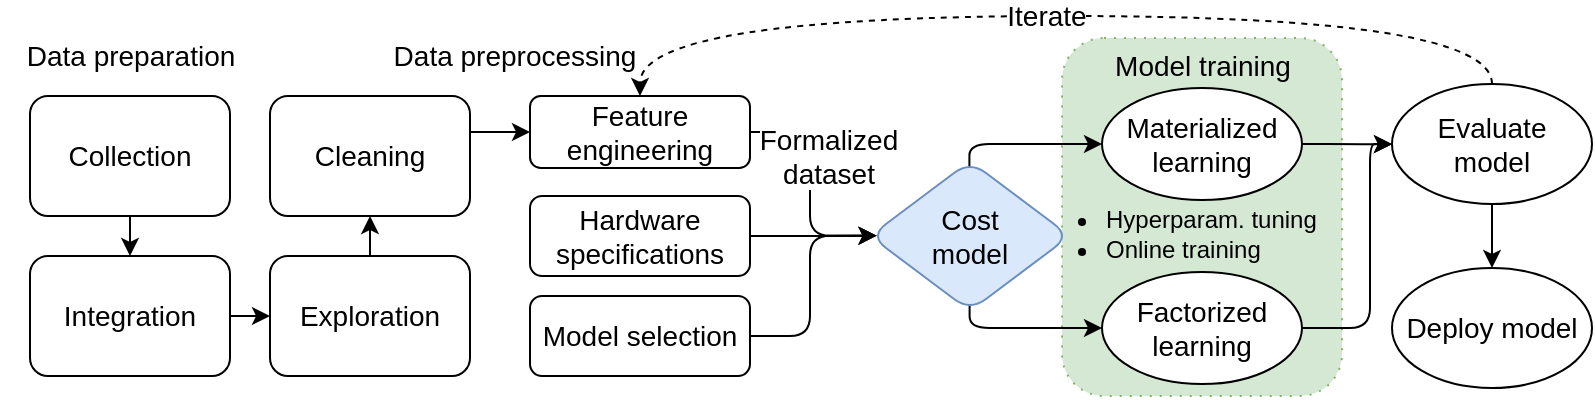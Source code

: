 <mxfile>
    <diagram id="1Iw5H5zncnqYSbrTsxRB" name="Page-1">
        <mxGraphModel dx="300" dy="622" grid="1" gridSize="10" guides="1" tooltips="1" connect="1" arrows="1" fold="1" page="1" pageScale="1" pageWidth="827" pageHeight="1169" math="0" shadow="0">
            <root>
                <mxCell id="0"/>
                <mxCell id="1" parent="0"/>
                <mxCell id="PF3yWMWYn2p4N7kOVZgF-33" value="" style="rounded=1;whiteSpace=wrap;html=1;fontSize=14;dashed=1;dashPattern=1 4;fillColor=#d5e8d4;strokeColor=#82b366;" parent="1" vertex="1">
                    <mxGeometry x="546" y="121" width="140" height="179" as="geometry"/>
                </mxCell>
                <mxCell id="PF3yWMWYn2p4N7kOVZgF-3" value="" style="edgeStyle=orthogonalEdgeStyle;rounded=1;orthogonalLoop=1;jettySize=auto;html=1;fontSize=14;" parent="1" source="PF3yWMWYn2p4N7kOVZgF-1" target="PF3yWMWYn2p4N7kOVZgF-2" edge="1">
                    <mxGeometry relative="1" as="geometry"/>
                </mxCell>
                <mxCell id="PF3yWMWYn2p4N7kOVZgF-1" value="Collection" style="rounded=1;whiteSpace=wrap;html=1;fontSize=14;" parent="1" vertex="1">
                    <mxGeometry x="30" y="150" width="100" height="60" as="geometry"/>
                </mxCell>
                <mxCell id="PF3yWMWYn2p4N7kOVZgF-6" value="" style="edgeStyle=orthogonalEdgeStyle;rounded=1;orthogonalLoop=1;jettySize=auto;html=1;fontSize=14;" parent="1" source="PF3yWMWYn2p4N7kOVZgF-2" target="PF3yWMWYn2p4N7kOVZgF-5" edge="1">
                    <mxGeometry relative="1" as="geometry"/>
                </mxCell>
                <mxCell id="PF3yWMWYn2p4N7kOVZgF-2" value="Integration" style="rounded=1;whiteSpace=wrap;html=1;fontSize=14;" parent="1" vertex="1">
                    <mxGeometry x="30" y="230" width="100" height="60" as="geometry"/>
                </mxCell>
                <mxCell id="PF3yWMWYn2p4N7kOVZgF-4" value="Data preparation" style="text;html=1;align=center;verticalAlign=middle;resizable=0;points=[];autosize=1;strokeColor=none;fillColor=none;rounded=1;fontSize=14;" parent="1" vertex="1">
                    <mxGeometry x="15" y="115" width="130" height="30" as="geometry"/>
                </mxCell>
                <mxCell id="PF3yWMWYn2p4N7kOVZgF-8" value="" style="edgeStyle=orthogonalEdgeStyle;rounded=1;orthogonalLoop=1;jettySize=auto;html=1;fontSize=14;" parent="1" source="PF3yWMWYn2p4N7kOVZgF-5" target="PF3yWMWYn2p4N7kOVZgF-7" edge="1">
                    <mxGeometry relative="1" as="geometry"/>
                </mxCell>
                <mxCell id="PF3yWMWYn2p4N7kOVZgF-5" value="Exploration" style="whiteSpace=wrap;html=1;rounded=1;fontSize=14;" parent="1" vertex="1">
                    <mxGeometry x="150" y="230" width="100" height="60" as="geometry"/>
                </mxCell>
                <mxCell id="PF3yWMWYn2p4N7kOVZgF-11" value="" style="edgeStyle=orthogonalEdgeStyle;rounded=1;orthogonalLoop=1;jettySize=auto;html=1;fontSize=14;entryX=0;entryY=0.5;entryDx=0;entryDy=0;" parent="1" source="PF3yWMWYn2p4N7kOVZgF-7" target="PF3yWMWYn2p4N7kOVZgF-10" edge="1">
                    <mxGeometry relative="1" as="geometry">
                        <Array as="points">
                            <mxPoint x="260" y="168"/>
                            <mxPoint x="260" y="168"/>
                        </Array>
                    </mxGeometry>
                </mxCell>
                <mxCell id="PF3yWMWYn2p4N7kOVZgF-7" value="Cleaning" style="whiteSpace=wrap;html=1;rounded=1;fontSize=14;" parent="1" vertex="1">
                    <mxGeometry x="150" y="150" width="100" height="60" as="geometry"/>
                </mxCell>
                <mxCell id="PF3yWMWYn2p4N7kOVZgF-9" value="Model training&lt;br style=&quot;font-size: 14px;&quot;&gt;" style="text;html=1;align=center;verticalAlign=middle;resizable=0;points=[];autosize=1;strokeColor=none;fillColor=none;rounded=1;fontSize=14;" parent="1" vertex="1">
                    <mxGeometry x="561" y="120" width="110" height="30" as="geometry"/>
                </mxCell>
                <mxCell id="l4MfPg7lu9z-eHBVjWGc-1" style="edgeStyle=orthogonalEdgeStyle;rounded=1;orthogonalLoop=1;jettySize=auto;html=1;entryX=0.032;entryY=0.498;entryDx=0;entryDy=0;entryPerimeter=0;fontSize=14;" parent="1" source="PF3yWMWYn2p4N7kOVZgF-10" target="PF3yWMWYn2p4N7kOVZgF-22" edge="1">
                    <mxGeometry relative="1" as="geometry"/>
                </mxCell>
                <mxCell id="l4MfPg7lu9z-eHBVjWGc-2" value="Formalized&lt;br style=&quot;font-size: 14px;&quot;&gt;dataset" style="edgeLabel;html=1;align=center;verticalAlign=middle;resizable=0;points=[];rounded=1;fontSize=14;" parent="l4MfPg7lu9z-eHBVjWGc-1" connectable="0" vertex="1">
                    <mxGeometry x="-0.503" y="2" relative="1" as="geometry">
                        <mxPoint x="10" y="14" as="offset"/>
                    </mxGeometry>
                </mxCell>
                <mxCell id="PF3yWMWYn2p4N7kOVZgF-10" value="Feature engineering" style="whiteSpace=wrap;html=1;rounded=1;fontSize=14;" parent="1" vertex="1">
                    <mxGeometry x="280" y="150" width="110" height="36" as="geometry"/>
                </mxCell>
                <mxCell id="l4MfPg7lu9z-eHBVjWGc-5" style="edgeStyle=orthogonalEdgeStyle;rounded=1;orthogonalLoop=1;jettySize=auto;html=1;entryX=0.034;entryY=0.498;entryDx=0;entryDy=0;entryPerimeter=0;fontSize=14;" parent="1" source="PF3yWMWYn2p4N7kOVZgF-12" target="PF3yWMWYn2p4N7kOVZgF-22" edge="1">
                    <mxGeometry relative="1" as="geometry"/>
                </mxCell>
                <mxCell id="PF3yWMWYn2p4N7kOVZgF-12" value="Model selection" style="whiteSpace=wrap;html=1;rounded=1;fontSize=14;" parent="1" vertex="1">
                    <mxGeometry x="280" y="250" width="110" height="40" as="geometry"/>
                </mxCell>
                <mxCell id="PF3yWMWYn2p4N7kOVZgF-30" style="edgeStyle=orthogonalEdgeStyle;rounded=1;orthogonalLoop=1;jettySize=auto;html=1;entryX=0.5;entryY=0;entryDx=0;entryDy=0;fontSize=14;endArrow=classic;endFill=1;dashed=1;curved=1;exitX=0.5;exitY=0;exitDx=0;exitDy=0;" parent="1" edge="1">
                    <mxGeometry relative="1" as="geometry">
                        <mxPoint x="761.0" y="144" as="sourcePoint"/>
                        <Array as="points">
                            <mxPoint x="761" y="110"/>
                            <mxPoint x="335" y="110"/>
                        </Array>
                        <mxPoint x="335" y="150" as="targetPoint"/>
                    </mxGeometry>
                </mxCell>
                <mxCell id="PF3yWMWYn2p4N7kOVZgF-32" value="Iterate" style="edgeLabel;html=1;align=center;verticalAlign=middle;resizable=0;points=[];fontSize=14;rounded=1;" parent="PF3yWMWYn2p4N7kOVZgF-30" connectable="0" vertex="1">
                    <mxGeometry x="0.28" y="-1" relative="1" as="geometry">
                        <mxPoint x="63" y="1" as="offset"/>
                    </mxGeometry>
                </mxCell>
                <mxCell id="PF3yWMWYn2p4N7kOVZgF-17" value="Materialized &lt;br style=&quot;font-size: 14px;&quot;&gt;learning" style="ellipse;whiteSpace=wrap;html=1;rounded=1;fontSize=14;" parent="1" vertex="1">
                    <mxGeometry x="566" y="146" width="100" height="56" as="geometry"/>
                </mxCell>
                <mxCell id="PF3yWMWYn2p4N7kOVZgF-36" style="rounded=1;orthogonalLoop=1;jettySize=auto;html=1;exitX=1;exitY=0.5;exitDx=0;exitDy=0;fontSize=14;endArrow=classic;endFill=1;edgeStyle=orthogonalEdgeStyle;entryX=0;entryY=0.5;entryDx=0;entryDy=0;" parent="1" source="PF3yWMWYn2p4N7kOVZgF-19" target="PF3yWMWYn2p4N7kOVZgF-34" edge="1">
                    <mxGeometry relative="1" as="geometry">
                        <mxPoint x="725" y="180" as="targetPoint"/>
                        <Array as="points">
                            <mxPoint x="700" y="266"/>
                            <mxPoint x="700" y="174"/>
                        </Array>
                    </mxGeometry>
                </mxCell>
                <mxCell id="PF3yWMWYn2p4N7kOVZgF-19" value="Factorized&lt;br style=&quot;font-size: 14px;&quot;&gt;learning" style="ellipse;whiteSpace=wrap;html=1;rounded=1;fontSize=14;" parent="1" vertex="1">
                    <mxGeometry x="566" y="238" width="100" height="56" as="geometry"/>
                </mxCell>
                <mxCell id="PF3yWMWYn2p4N7kOVZgF-25" style="edgeStyle=orthogonalEdgeStyle;rounded=1;orthogonalLoop=1;jettySize=auto;html=1;entryX=0;entryY=0.5;entryDx=0;entryDy=0;endArrow=classic;endFill=1;exitX=0.497;exitY=0.041;exitDx=0;exitDy=0;exitPerimeter=0;fontSize=14;" parent="1" source="PF3yWMWYn2p4N7kOVZgF-22" target="PF3yWMWYn2p4N7kOVZgF-17" edge="1">
                    <mxGeometry relative="1" as="geometry">
                        <Array as="points">
                            <mxPoint x="500" y="174"/>
                        </Array>
                    </mxGeometry>
                </mxCell>
                <mxCell id="PF3yWMWYn2p4N7kOVZgF-26" style="edgeStyle=orthogonalEdgeStyle;rounded=1;orthogonalLoop=1;jettySize=auto;html=1;endArrow=classic;endFill=1;exitX=0.498;exitY=0.96;exitDx=0;exitDy=0;entryX=0;entryY=0.5;entryDx=0;entryDy=0;exitPerimeter=0;fontSize=14;" parent="1" source="PF3yWMWYn2p4N7kOVZgF-22" target="PF3yWMWYn2p4N7kOVZgF-19" edge="1">
                    <mxGeometry relative="1" as="geometry">
                        <mxPoint x="535.2" y="260.75" as="sourcePoint"/>
                        <Array as="points">
                            <mxPoint x="500" y="266"/>
                        </Array>
                    </mxGeometry>
                </mxCell>
                <mxCell id="PF3yWMWYn2p4N7kOVZgF-22" value="Cost &lt;br&gt;model" style="rhombus;whiteSpace=wrap;html=1;rounded=1;fillColor=#dae8fc;strokeColor=#6c8ebf;fontSize=14;" parent="1" vertex="1">
                    <mxGeometry x="450" y="182.5" width="100" height="75" as="geometry"/>
                </mxCell>
                <mxCell id="PF3yWMWYn2p4N7kOVZgF-28" value="&lt;ul style=&quot;font-size: 12px;&quot;&gt;&lt;li style=&quot;&quot;&gt;Hyperparam. tuning&lt;/li&gt;&lt;li style=&quot;&quot;&gt;Online training&lt;/li&gt;&lt;/ul&gt;" style="text;html=1;align=left;verticalAlign=middle;resizable=0;points=[];autosize=1;strokeColor=none;fillColor=none;fillStyle=dots;labelBackgroundColor=none;labelBorderColor=none;rounded=1;fontSize=14;" parent="1" vertex="1">
                    <mxGeometry x="526" y="179" width="170" height="80" as="geometry"/>
                </mxCell>
                <mxCell id="PF3yWMWYn2p4N7kOVZgF-29" value="Data preprocessing" style="text;html=1;align=center;verticalAlign=middle;resizable=0;points=[];autosize=1;strokeColor=none;fillColor=none;rounded=1;fontSize=14;" parent="1" vertex="1">
                    <mxGeometry x="202" y="115" width="140" height="30" as="geometry"/>
                </mxCell>
                <mxCell id="PF3yWMWYn2p4N7kOVZgF-38" value="" style="edgeStyle=orthogonalEdgeStyle;rounded=1;orthogonalLoop=1;jettySize=auto;html=1;fontSize=14;endArrow=classic;endFill=1;" parent="1" source="PF3yWMWYn2p4N7kOVZgF-34" target="PF3yWMWYn2p4N7kOVZgF-37" edge="1">
                    <mxGeometry relative="1" as="geometry"/>
                </mxCell>
                <mxCell id="PF3yWMWYn2p4N7kOVZgF-34" value="Evaluate &lt;br&gt;model" style="ellipse;whiteSpace=wrap;html=1;fontSize=14;rounded=1;" parent="1" vertex="1">
                    <mxGeometry x="711" y="144" width="100" height="60" as="geometry"/>
                </mxCell>
                <mxCell id="PF3yWMWYn2p4N7kOVZgF-37" value="Deploy model" style="ellipse;whiteSpace=wrap;html=1;fontSize=14;rounded=1;" parent="1" vertex="1">
                    <mxGeometry x="711" y="236" width="100" height="60" as="geometry"/>
                </mxCell>
                <mxCell id="l4MfPg7lu9z-eHBVjWGc-4" style="edgeStyle=orthogonalEdgeStyle;rounded=1;orthogonalLoop=1;jettySize=auto;html=1;entryX=0.034;entryY=0.498;entryDx=0;entryDy=0;entryPerimeter=0;fontSize=14;" parent="1" source="l4MfPg7lu9z-eHBVjWGc-3" target="PF3yWMWYn2p4N7kOVZgF-22" edge="1">
                    <mxGeometry relative="1" as="geometry"/>
                </mxCell>
                <mxCell id="l4MfPg7lu9z-eHBVjWGc-3" value="Hardware specifications" style="whiteSpace=wrap;html=1;rounded=1;fontSize=14;" parent="1" vertex="1">
                    <mxGeometry x="280" y="200" width="110" height="40" as="geometry"/>
                </mxCell>
                <mxCell id="PF3yWMWYn2p4N7kOVZgF-35" value="" style="edgeStyle=orthogonalEdgeStyle;rounded=1;orthogonalLoop=1;jettySize=auto;html=1;fontSize=14;endArrow=classic;endFill=1;exitX=1;exitY=0.5;exitDx=0;exitDy=0;entryX=0;entryY=0.503;entryDx=0;entryDy=0;entryPerimeter=0;" parent="1" source="PF3yWMWYn2p4N7kOVZgF-17" target="PF3yWMWYn2p4N7kOVZgF-34" edge="1">
                    <mxGeometry relative="1" as="geometry">
                        <mxPoint x="725" y="180" as="targetPoint"/>
                    </mxGeometry>
                </mxCell>
            </root>
        </mxGraphModel>
    </diagram>
</mxfile>